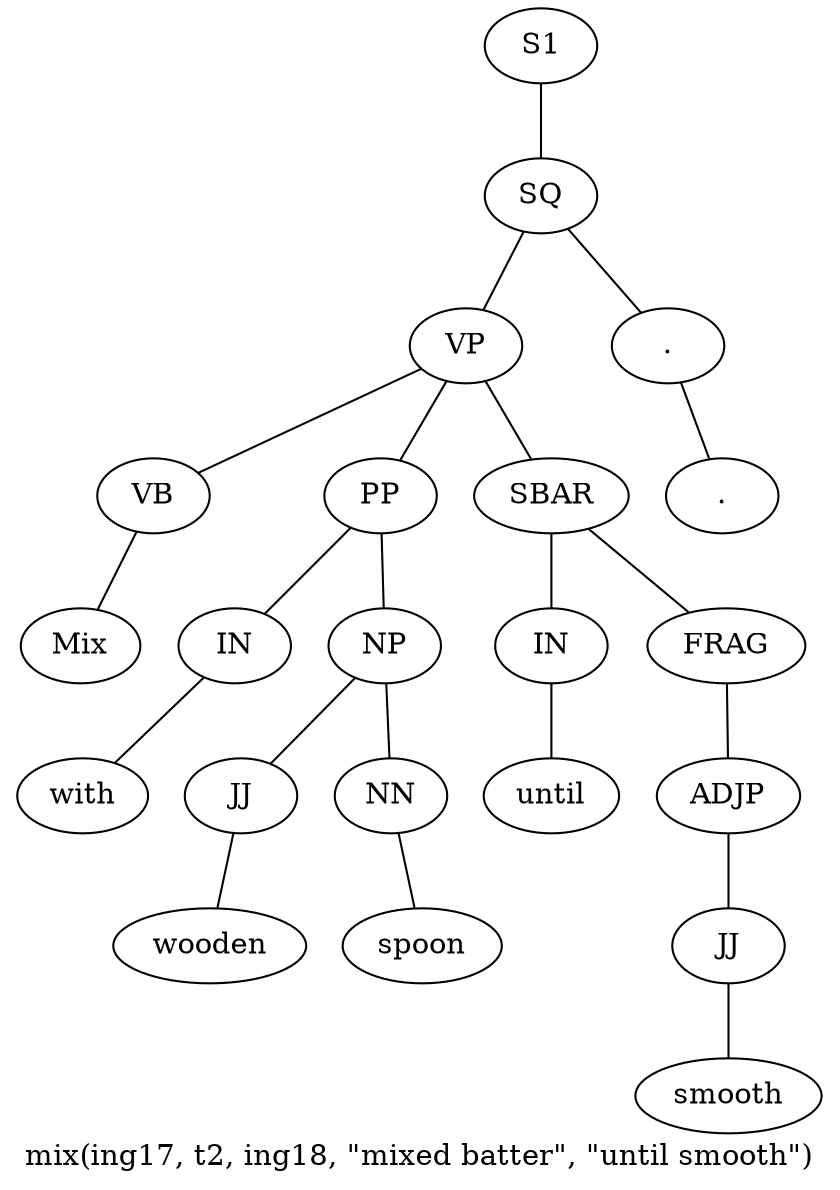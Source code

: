 graph SyntaxGraph {
	label = "mix(ing17, t2, ing18, \"mixed batter\", \"until smooth\")";
	Node0 [label="S1"];
	Node1 [label="SQ"];
	Node2 [label="VP"];
	Node3 [label="VB"];
	Node4 [label="Mix"];
	Node5 [label="PP"];
	Node6 [label="IN"];
	Node7 [label="with"];
	Node8 [label="NP"];
	Node9 [label="JJ"];
	Node10 [label="wooden"];
	Node11 [label="NN"];
	Node12 [label="spoon"];
	Node13 [label="SBAR"];
	Node14 [label="IN"];
	Node15 [label="until"];
	Node16 [label="FRAG"];
	Node17 [label="ADJP"];
	Node18 [label="JJ"];
	Node19 [label="smooth"];
	Node20 [label="."];
	Node21 [label="."];

	Node0 -- Node1;
	Node1 -- Node2;
	Node1 -- Node20;
	Node2 -- Node3;
	Node2 -- Node5;
	Node2 -- Node13;
	Node3 -- Node4;
	Node5 -- Node6;
	Node5 -- Node8;
	Node6 -- Node7;
	Node8 -- Node9;
	Node8 -- Node11;
	Node9 -- Node10;
	Node11 -- Node12;
	Node13 -- Node14;
	Node13 -- Node16;
	Node14 -- Node15;
	Node16 -- Node17;
	Node17 -- Node18;
	Node18 -- Node19;
	Node20 -- Node21;
}